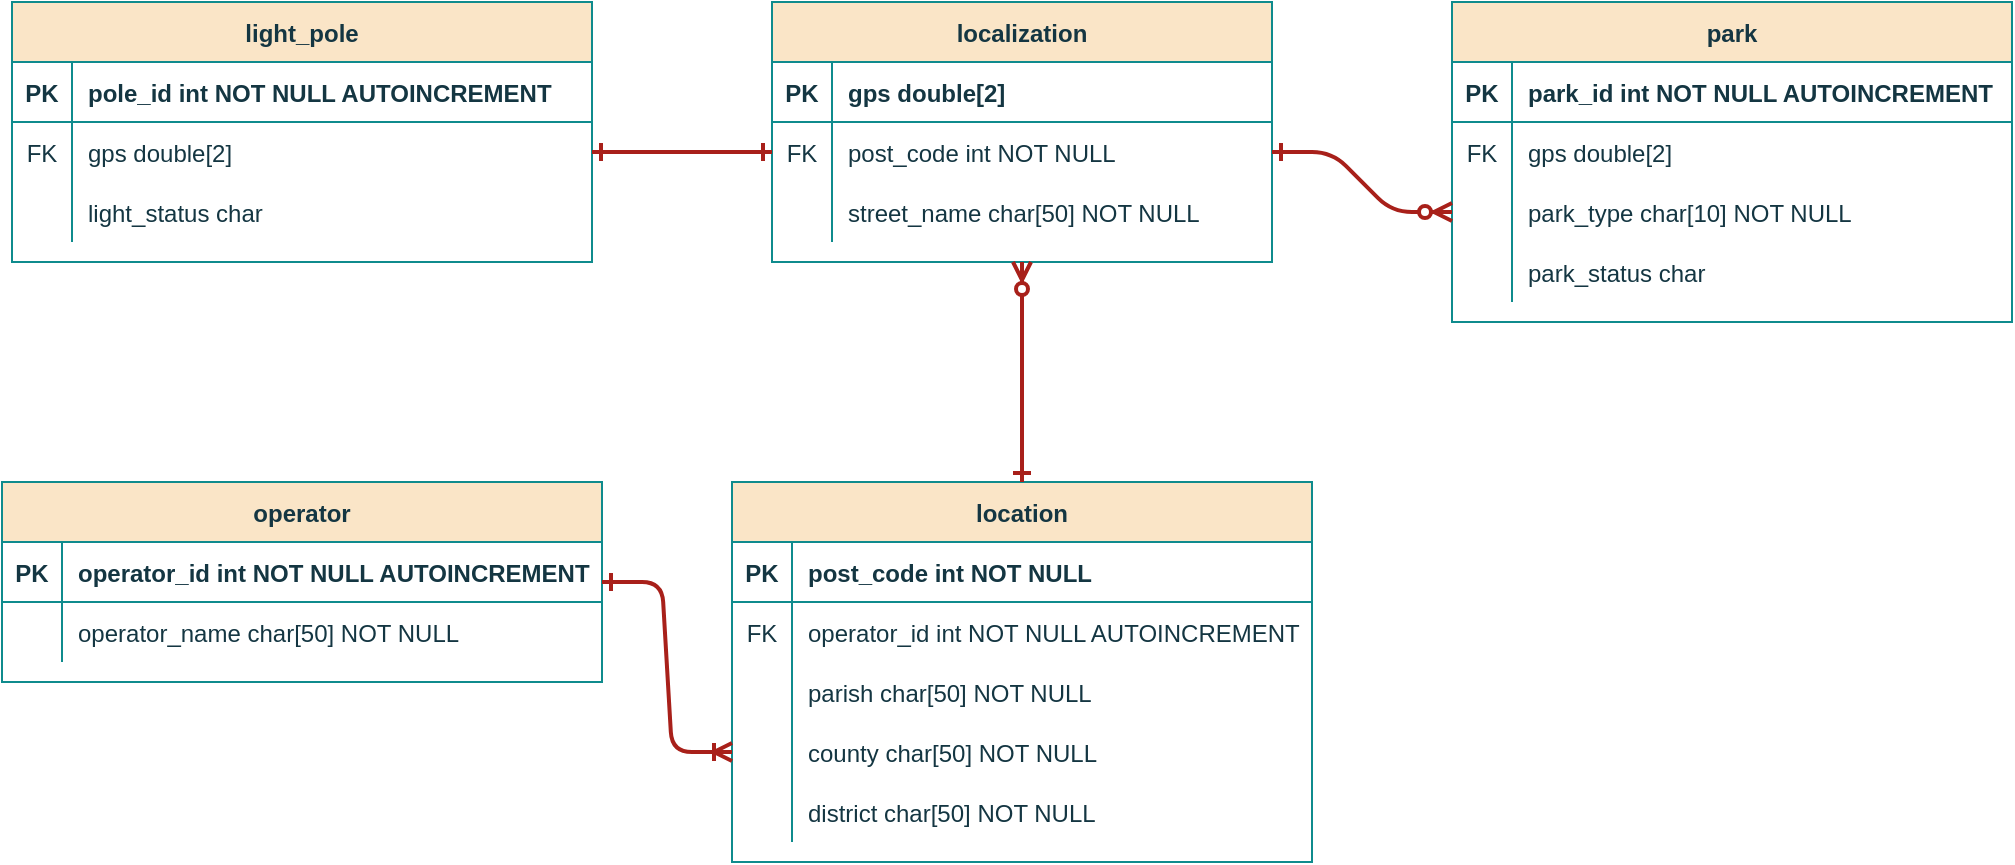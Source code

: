 <mxfile version="15.8.3" type="github">
  <diagram id="R2lEEEUBdFMjLlhIrx00" name="Page-1">
    <mxGraphModel dx="1422" dy="793" grid="1" gridSize="10" guides="1" tooltips="1" connect="1" arrows="1" fold="1" page="1" pageScale="1" pageWidth="850" pageHeight="1100" background="none" math="0" shadow="0" extFonts="Permanent Marker^https://fonts.googleapis.com/css?family=Permanent+Marker">
      <root>
        <mxCell id="0" />
        <mxCell id="1" parent="0" />
        <mxCell id="j-XfJcJ-BRer3KUw5DXA-1" value="light_pole" style="shape=table;startSize=30;container=1;collapsible=1;childLayout=tableLayout;fixedRows=1;rowLines=0;fontStyle=1;align=center;resizeLast=1;fillColor=#FAE5C7;strokeColor=#0F8B8D;fontColor=#143642;" parent="1" vertex="1">
          <mxGeometry x="40" y="40" width="290" height="130" as="geometry">
            <mxRectangle x="40" y="40" width="90" height="30" as="alternateBounds" />
          </mxGeometry>
        </mxCell>
        <mxCell id="j-XfJcJ-BRer3KUw5DXA-2" value="" style="shape=partialRectangle;collapsible=0;dropTarget=0;pointerEvents=0;fillColor=none;points=[[0,0.5],[1,0.5]];portConstraint=eastwest;top=0;left=0;right=0;bottom=1;strokeColor=#0F8B8D;fontColor=#143642;" parent="j-XfJcJ-BRer3KUw5DXA-1" vertex="1">
          <mxGeometry y="30" width="290" height="30" as="geometry" />
        </mxCell>
        <mxCell id="j-XfJcJ-BRer3KUw5DXA-3" value="PK" style="shape=partialRectangle;overflow=hidden;connectable=0;fillColor=none;top=0;left=0;bottom=0;right=0;fontStyle=1;strokeColor=#0F8B8D;fontColor=#143642;" parent="j-XfJcJ-BRer3KUw5DXA-2" vertex="1">
          <mxGeometry width="30" height="30" as="geometry">
            <mxRectangle width="30" height="30" as="alternateBounds" />
          </mxGeometry>
        </mxCell>
        <mxCell id="j-XfJcJ-BRer3KUw5DXA-4" value="pole_id int NOT NULL AUTOINCREMENT" style="shape=partialRectangle;overflow=hidden;connectable=0;fillColor=none;top=0;left=0;bottom=0;right=0;align=left;spacingLeft=6;fontStyle=1;strokeColor=#0F8B8D;fontColor=#143642;" parent="j-XfJcJ-BRer3KUw5DXA-2" vertex="1">
          <mxGeometry x="30" width="260" height="30" as="geometry">
            <mxRectangle width="260" height="30" as="alternateBounds" />
          </mxGeometry>
        </mxCell>
        <mxCell id="j-XfJcJ-BRer3KUw5DXA-12" value="" style="shape=partialRectangle;collapsible=0;dropTarget=0;pointerEvents=0;fillColor=none;top=0;left=0;bottom=0;right=0;points=[[0,0.5],[1,0.5]];portConstraint=eastwest;strokeColor=#0F8B8D;fontColor=#143642;" parent="j-XfJcJ-BRer3KUw5DXA-1" vertex="1">
          <mxGeometry y="60" width="290" height="30" as="geometry" />
        </mxCell>
        <mxCell id="j-XfJcJ-BRer3KUw5DXA-13" value="FK" style="shape=partialRectangle;connectable=0;fillColor=none;top=0;left=0;bottom=0;right=0;fontStyle=0;overflow=hidden;strokeColor=#0F8B8D;fontColor=#143642;" parent="j-XfJcJ-BRer3KUw5DXA-12" vertex="1">
          <mxGeometry width="30" height="30" as="geometry">
            <mxRectangle width="30" height="30" as="alternateBounds" />
          </mxGeometry>
        </mxCell>
        <mxCell id="j-XfJcJ-BRer3KUw5DXA-14" value="gps double[2] " style="shape=partialRectangle;connectable=0;fillColor=none;top=0;left=0;bottom=0;right=0;align=left;spacingLeft=6;fontStyle=0;overflow=hidden;strokeColor=#0F8B8D;fontColor=#143642;" parent="j-XfJcJ-BRer3KUw5DXA-12" vertex="1">
          <mxGeometry x="30" width="260" height="30" as="geometry">
            <mxRectangle width="260" height="30" as="alternateBounds" />
          </mxGeometry>
        </mxCell>
        <mxCell id="j-XfJcJ-BRer3KUw5DXA-16" value="" style="shape=partialRectangle;collapsible=0;dropTarget=0;pointerEvents=0;fillColor=none;top=0;left=0;bottom=0;right=0;points=[[0,0.5],[1,0.5]];portConstraint=eastwest;strokeColor=#0F8B8D;fontColor=#143642;" parent="j-XfJcJ-BRer3KUw5DXA-1" vertex="1">
          <mxGeometry y="90" width="290" height="30" as="geometry" />
        </mxCell>
        <mxCell id="j-XfJcJ-BRer3KUw5DXA-17" value="" style="shape=partialRectangle;connectable=0;fillColor=none;top=0;left=0;bottom=0;right=0;editable=1;overflow=hidden;strokeColor=#0F8B8D;fontColor=#143642;" parent="j-XfJcJ-BRer3KUw5DXA-16" vertex="1">
          <mxGeometry width="30" height="30" as="geometry">
            <mxRectangle width="30" height="30" as="alternateBounds" />
          </mxGeometry>
        </mxCell>
        <mxCell id="j-XfJcJ-BRer3KUw5DXA-18" value="light_status char" style="shape=partialRectangle;connectable=0;fillColor=none;top=0;left=0;bottom=0;right=0;align=left;spacingLeft=6;overflow=hidden;strokeColor=#0F8B8D;fontColor=#143642;" parent="j-XfJcJ-BRer3KUw5DXA-16" vertex="1">
          <mxGeometry x="30" width="260" height="30" as="geometry">
            <mxRectangle width="260" height="30" as="alternateBounds" />
          </mxGeometry>
        </mxCell>
        <mxCell id="j-XfJcJ-BRer3KUw5DXA-19" value="localization" style="shape=table;startSize=30;container=1;collapsible=1;childLayout=tableLayout;fixedRows=1;rowLines=0;fontStyle=1;align=center;resizeLast=1;fillColor=#FAE5C7;strokeColor=#0F8B8D;fontColor=#143642;" parent="1" vertex="1">
          <mxGeometry x="420" y="40" width="250" height="130" as="geometry">
            <mxRectangle x="300" y="510" width="90" height="30" as="alternateBounds" />
          </mxGeometry>
        </mxCell>
        <mxCell id="j-XfJcJ-BRer3KUw5DXA-20" value="" style="shape=partialRectangle;collapsible=0;dropTarget=0;pointerEvents=0;fillColor=none;points=[[0,0.5],[1,0.5]];portConstraint=eastwest;top=0;left=0;right=0;bottom=1;strokeColor=#0F8B8D;fontColor=#143642;" parent="j-XfJcJ-BRer3KUw5DXA-19" vertex="1">
          <mxGeometry y="30" width="250" height="30" as="geometry" />
        </mxCell>
        <mxCell id="j-XfJcJ-BRer3KUw5DXA-21" value="PK" style="shape=partialRectangle;overflow=hidden;connectable=0;fillColor=none;top=0;left=0;bottom=0;right=0;fontStyle=1;strokeColor=#0F8B8D;fontColor=#143642;" parent="j-XfJcJ-BRer3KUw5DXA-20" vertex="1">
          <mxGeometry width="30" height="30" as="geometry">
            <mxRectangle width="30" height="30" as="alternateBounds" />
          </mxGeometry>
        </mxCell>
        <mxCell id="j-XfJcJ-BRer3KUw5DXA-22" value="gps double[2] " style="shape=partialRectangle;overflow=hidden;connectable=0;fillColor=none;top=0;left=0;bottom=0;right=0;align=left;spacingLeft=6;fontStyle=1;strokeColor=#0F8B8D;fontColor=#143642;" parent="j-XfJcJ-BRer3KUw5DXA-20" vertex="1">
          <mxGeometry x="30" width="220" height="30" as="geometry">
            <mxRectangle width="220" height="30" as="alternateBounds" />
          </mxGeometry>
        </mxCell>
        <mxCell id="j-XfJcJ-BRer3KUw5DXA-23" value="" style="shape=partialRectangle;collapsible=0;dropTarget=0;pointerEvents=0;fillColor=none;top=0;left=0;bottom=0;right=0;points=[[0,0.5],[1,0.5]];portConstraint=eastwest;strokeColor=#0F8B8D;fontColor=#143642;" parent="j-XfJcJ-BRer3KUw5DXA-19" vertex="1">
          <mxGeometry y="60" width="250" height="30" as="geometry" />
        </mxCell>
        <mxCell id="j-XfJcJ-BRer3KUw5DXA-24" value="FK" style="shape=partialRectangle;connectable=0;fillColor=none;top=0;left=0;bottom=0;right=0;fontStyle=0;overflow=hidden;strokeColor=#0F8B8D;fontColor=#143642;" parent="j-XfJcJ-BRer3KUw5DXA-23" vertex="1">
          <mxGeometry width="30" height="30" as="geometry">
            <mxRectangle width="30" height="30" as="alternateBounds" />
          </mxGeometry>
        </mxCell>
        <mxCell id="j-XfJcJ-BRer3KUw5DXA-25" value="post_code int NOT NULL" style="shape=partialRectangle;connectable=0;fillColor=none;top=0;left=0;bottom=0;right=0;align=left;spacingLeft=6;fontStyle=0;overflow=hidden;strokeColor=#0F8B8D;fontColor=#143642;" parent="j-XfJcJ-BRer3KUw5DXA-23" vertex="1">
          <mxGeometry x="30" width="220" height="30" as="geometry">
            <mxRectangle width="220" height="30" as="alternateBounds" />
          </mxGeometry>
        </mxCell>
        <mxCell id="j-XfJcJ-BRer3KUw5DXA-26" value="" style="shape=partialRectangle;collapsible=0;dropTarget=0;pointerEvents=0;fillColor=none;top=0;left=0;bottom=0;right=0;points=[[0,0.5],[1,0.5]];portConstraint=eastwest;strokeColor=#0F8B8D;fontColor=#143642;" parent="j-XfJcJ-BRer3KUw5DXA-19" vertex="1">
          <mxGeometry y="90" width="250" height="30" as="geometry" />
        </mxCell>
        <mxCell id="j-XfJcJ-BRer3KUw5DXA-27" value="" style="shape=partialRectangle;connectable=0;fillColor=none;top=0;left=0;bottom=0;right=0;editable=1;overflow=hidden;strokeColor=#0F8B8D;fontColor=#143642;" parent="j-XfJcJ-BRer3KUw5DXA-26" vertex="1">
          <mxGeometry width="30" height="30" as="geometry">
            <mxRectangle width="30" height="30" as="alternateBounds" />
          </mxGeometry>
        </mxCell>
        <mxCell id="j-XfJcJ-BRer3KUw5DXA-28" value="street_name char[50] NOT NULL" style="shape=partialRectangle;connectable=0;fillColor=none;top=0;left=0;bottom=0;right=0;align=left;spacingLeft=6;overflow=hidden;strokeColor=#0F8B8D;fontColor=#143642;" parent="j-XfJcJ-BRer3KUw5DXA-26" vertex="1">
          <mxGeometry x="30" width="220" height="30" as="geometry">
            <mxRectangle width="220" height="30" as="alternateBounds" />
          </mxGeometry>
        </mxCell>
        <mxCell id="j-XfJcJ-BRer3KUw5DXA-29" value="location" style="shape=table;startSize=30;container=1;collapsible=1;childLayout=tableLayout;fixedRows=1;rowLines=0;fontStyle=1;align=center;resizeLast=1;fillColor=#FAE5C7;strokeColor=#0F8B8D;fontColor=#143642;" parent="1" vertex="1">
          <mxGeometry x="400" y="280" width="290" height="190" as="geometry">
            <mxRectangle x="300" y="510" width="90" height="30" as="alternateBounds" />
          </mxGeometry>
        </mxCell>
        <mxCell id="j-XfJcJ-BRer3KUw5DXA-30" value="" style="shape=partialRectangle;collapsible=0;dropTarget=0;pointerEvents=0;fillColor=none;points=[[0,0.5],[1,0.5]];portConstraint=eastwest;top=0;left=0;right=0;bottom=1;strokeColor=#0F8B8D;fontColor=#143642;" parent="j-XfJcJ-BRer3KUw5DXA-29" vertex="1">
          <mxGeometry y="30" width="290" height="30" as="geometry" />
        </mxCell>
        <mxCell id="j-XfJcJ-BRer3KUw5DXA-31" value="PK" style="shape=partialRectangle;overflow=hidden;connectable=0;fillColor=none;top=0;left=0;bottom=0;right=0;fontStyle=1;strokeColor=#0F8B8D;fontColor=#143642;" parent="j-XfJcJ-BRer3KUw5DXA-30" vertex="1">
          <mxGeometry width="30" height="30" as="geometry">
            <mxRectangle width="30" height="30" as="alternateBounds" />
          </mxGeometry>
        </mxCell>
        <mxCell id="j-XfJcJ-BRer3KUw5DXA-32" value="post_code int NOT NULL " style="shape=partialRectangle;overflow=hidden;connectable=0;fillColor=none;top=0;left=0;bottom=0;right=0;align=left;spacingLeft=6;fontStyle=1;strokeColor=#0F8B8D;fontColor=#143642;" parent="j-XfJcJ-BRer3KUw5DXA-30" vertex="1">
          <mxGeometry x="30" width="260" height="30" as="geometry">
            <mxRectangle width="260" height="30" as="alternateBounds" />
          </mxGeometry>
        </mxCell>
        <mxCell id="j-XfJcJ-BRer3KUw5DXA-60" value="" style="shape=partialRectangle;collapsible=0;dropTarget=0;pointerEvents=0;fillColor=none;top=0;left=0;bottom=0;right=0;points=[[0,0.5],[1,0.5]];portConstraint=eastwest;strokeColor=#0F8B8D;fontColor=#143642;" parent="j-XfJcJ-BRer3KUw5DXA-29" vertex="1">
          <mxGeometry y="60" width="290" height="30" as="geometry" />
        </mxCell>
        <mxCell id="j-XfJcJ-BRer3KUw5DXA-61" value="FK" style="shape=partialRectangle;connectable=0;fillColor=none;top=0;left=0;bottom=0;right=0;fontStyle=0;overflow=hidden;strokeColor=#0F8B8D;fontColor=#143642;" parent="j-XfJcJ-BRer3KUw5DXA-60" vertex="1">
          <mxGeometry width="30" height="30" as="geometry">
            <mxRectangle width="30" height="30" as="alternateBounds" />
          </mxGeometry>
        </mxCell>
        <mxCell id="j-XfJcJ-BRer3KUw5DXA-62" value="operator_id int NOT NULL AUTOINCREMENT" style="shape=partialRectangle;connectable=0;fillColor=none;top=0;left=0;bottom=0;right=0;align=left;spacingLeft=6;fontStyle=0;overflow=hidden;strokeColor=#0F8B8D;fontColor=#143642;" parent="j-XfJcJ-BRer3KUw5DXA-60" vertex="1">
          <mxGeometry x="30" width="260" height="30" as="geometry">
            <mxRectangle width="260" height="30" as="alternateBounds" />
          </mxGeometry>
        </mxCell>
        <mxCell id="j-XfJcJ-BRer3KUw5DXA-36" value="" style="shape=partialRectangle;collapsible=0;dropTarget=0;pointerEvents=0;fillColor=none;top=0;left=0;bottom=0;right=0;points=[[0,0.5],[1,0.5]];portConstraint=eastwest;strokeColor=#0F8B8D;fontColor=#143642;" parent="j-XfJcJ-BRer3KUw5DXA-29" vertex="1">
          <mxGeometry y="90" width="290" height="30" as="geometry" />
        </mxCell>
        <mxCell id="j-XfJcJ-BRer3KUw5DXA-37" value="" style="shape=partialRectangle;connectable=0;fillColor=none;top=0;left=0;bottom=0;right=0;editable=1;overflow=hidden;strokeColor=#0F8B8D;fontColor=#143642;" parent="j-XfJcJ-BRer3KUw5DXA-36" vertex="1">
          <mxGeometry width="30" height="30" as="geometry">
            <mxRectangle width="30" height="30" as="alternateBounds" />
          </mxGeometry>
        </mxCell>
        <mxCell id="j-XfJcJ-BRer3KUw5DXA-38" value="parish char[50] NOT NULL" style="shape=partialRectangle;connectable=0;fillColor=none;top=0;left=0;bottom=0;right=0;align=left;spacingLeft=6;overflow=hidden;strokeColor=#0F8B8D;fontColor=#143642;" parent="j-XfJcJ-BRer3KUw5DXA-36" vertex="1">
          <mxGeometry x="30" width="260" height="30" as="geometry">
            <mxRectangle width="260" height="30" as="alternateBounds" />
          </mxGeometry>
        </mxCell>
        <mxCell id="j-XfJcJ-BRer3KUw5DXA-39" value="" style="shape=partialRectangle;collapsible=0;dropTarget=0;pointerEvents=0;fillColor=none;top=0;left=0;bottom=0;right=0;points=[[0,0.5],[1,0.5]];portConstraint=eastwest;strokeColor=#0F8B8D;fontColor=#143642;" parent="j-XfJcJ-BRer3KUw5DXA-29" vertex="1">
          <mxGeometry y="120" width="290" height="30" as="geometry" />
        </mxCell>
        <mxCell id="j-XfJcJ-BRer3KUw5DXA-40" value="" style="shape=partialRectangle;connectable=0;fillColor=none;top=0;left=0;bottom=0;right=0;editable=1;overflow=hidden;strokeColor=#0F8B8D;fontColor=#143642;" parent="j-XfJcJ-BRer3KUw5DXA-39" vertex="1">
          <mxGeometry width="30" height="30" as="geometry">
            <mxRectangle width="30" height="30" as="alternateBounds" />
          </mxGeometry>
        </mxCell>
        <mxCell id="j-XfJcJ-BRer3KUw5DXA-41" value="county char[50] NOT NULL" style="shape=partialRectangle;connectable=0;fillColor=none;top=0;left=0;bottom=0;right=0;align=left;spacingLeft=6;overflow=hidden;strokeColor=#0F8B8D;fontColor=#143642;" parent="j-XfJcJ-BRer3KUw5DXA-39" vertex="1">
          <mxGeometry x="30" width="260" height="30" as="geometry">
            <mxRectangle width="260" height="30" as="alternateBounds" />
          </mxGeometry>
        </mxCell>
        <mxCell id="j-XfJcJ-BRer3KUw5DXA-42" value="" style="shape=partialRectangle;collapsible=0;dropTarget=0;pointerEvents=0;fillColor=none;top=0;left=0;bottom=0;right=0;points=[[0,0.5],[1,0.5]];portConstraint=eastwest;strokeColor=#0F8B8D;fontColor=#143642;" parent="j-XfJcJ-BRer3KUw5DXA-29" vertex="1">
          <mxGeometry y="150" width="290" height="30" as="geometry" />
        </mxCell>
        <mxCell id="j-XfJcJ-BRer3KUw5DXA-43" value="" style="shape=partialRectangle;connectable=0;fillColor=none;top=0;left=0;bottom=0;right=0;editable=1;overflow=hidden;strokeColor=#0F8B8D;fontColor=#143642;" parent="j-XfJcJ-BRer3KUw5DXA-42" vertex="1">
          <mxGeometry width="30" height="30" as="geometry">
            <mxRectangle width="30" height="30" as="alternateBounds" />
          </mxGeometry>
        </mxCell>
        <mxCell id="j-XfJcJ-BRer3KUw5DXA-44" value="district char[50] NOT NULL" style="shape=partialRectangle;connectable=0;fillColor=none;top=0;left=0;bottom=0;right=0;align=left;spacingLeft=6;overflow=hidden;strokeColor=#0F8B8D;fontColor=#143642;" parent="j-XfJcJ-BRer3KUw5DXA-42" vertex="1">
          <mxGeometry x="30" width="260" height="30" as="geometry">
            <mxRectangle width="260" height="30" as="alternateBounds" />
          </mxGeometry>
        </mxCell>
        <mxCell id="j-XfJcJ-BRer3KUw5DXA-45" value="operator" style="shape=table;startSize=30;container=1;collapsible=1;childLayout=tableLayout;fixedRows=1;rowLines=0;fontStyle=1;align=center;resizeLast=1;fillColor=#FAE5C7;strokeColor=#0F8B8D;fontColor=#143642;" parent="1" vertex="1">
          <mxGeometry x="35" y="280" width="300" height="100" as="geometry">
            <mxRectangle x="300" y="510" width="90" height="30" as="alternateBounds" />
          </mxGeometry>
        </mxCell>
        <mxCell id="j-XfJcJ-BRer3KUw5DXA-46" value="" style="shape=partialRectangle;collapsible=0;dropTarget=0;pointerEvents=0;fillColor=none;points=[[0,0.5],[1,0.5]];portConstraint=eastwest;top=0;left=0;right=0;bottom=1;strokeColor=#0F8B8D;fontColor=#143642;" parent="j-XfJcJ-BRer3KUw5DXA-45" vertex="1">
          <mxGeometry y="30" width="300" height="30" as="geometry" />
        </mxCell>
        <mxCell id="j-XfJcJ-BRer3KUw5DXA-47" value="PK" style="shape=partialRectangle;overflow=hidden;connectable=0;fillColor=none;top=0;left=0;bottom=0;right=0;fontStyle=1;strokeColor=#0F8B8D;fontColor=#143642;" parent="j-XfJcJ-BRer3KUw5DXA-46" vertex="1">
          <mxGeometry width="30" height="30" as="geometry">
            <mxRectangle width="30" height="30" as="alternateBounds" />
          </mxGeometry>
        </mxCell>
        <mxCell id="j-XfJcJ-BRer3KUw5DXA-48" value="operator_id int NOT NULL AUTOINCREMENT" style="shape=partialRectangle;overflow=hidden;connectable=0;fillColor=none;top=0;left=0;bottom=0;right=0;align=left;spacingLeft=6;fontStyle=1;strokeColor=#0F8B8D;fontColor=#143642;" parent="j-XfJcJ-BRer3KUw5DXA-46" vertex="1">
          <mxGeometry x="30" width="270" height="30" as="geometry">
            <mxRectangle width="270" height="30" as="alternateBounds" />
          </mxGeometry>
        </mxCell>
        <mxCell id="j-XfJcJ-BRer3KUw5DXA-49" value="" style="shape=partialRectangle;collapsible=0;dropTarget=0;pointerEvents=0;fillColor=none;top=0;left=0;bottom=0;right=0;points=[[0,0.5],[1,0.5]];portConstraint=eastwest;strokeColor=#0F8B8D;fontColor=#143642;" parent="j-XfJcJ-BRer3KUw5DXA-45" vertex="1">
          <mxGeometry y="60" width="300" height="30" as="geometry" />
        </mxCell>
        <mxCell id="j-XfJcJ-BRer3KUw5DXA-50" value="" style="shape=partialRectangle;connectable=0;fillColor=none;top=0;left=0;bottom=0;right=0;editable=1;overflow=hidden;strokeColor=#0F8B8D;fontColor=#143642;" parent="j-XfJcJ-BRer3KUw5DXA-49" vertex="1">
          <mxGeometry width="30" height="30" as="geometry">
            <mxRectangle width="30" height="30" as="alternateBounds" />
          </mxGeometry>
        </mxCell>
        <mxCell id="j-XfJcJ-BRer3KUw5DXA-51" value="operator_name char[50] NOT NULL" style="shape=partialRectangle;connectable=0;fillColor=none;top=0;left=0;bottom=0;right=0;align=left;spacingLeft=6;overflow=hidden;strokeColor=#0F8B8D;fontColor=#143642;" parent="j-XfJcJ-BRer3KUw5DXA-49" vertex="1">
          <mxGeometry x="30" width="270" height="30" as="geometry">
            <mxRectangle width="270" height="30" as="alternateBounds" />
          </mxGeometry>
        </mxCell>
        <mxCell id="j-XfJcJ-BRer3KUw5DXA-63" value="park" style="shape=table;startSize=30;container=1;collapsible=1;childLayout=tableLayout;fixedRows=1;rowLines=0;fontStyle=1;align=center;resizeLast=1;fillColor=#FAE5C7;strokeColor=#0F8B8D;fontColor=#143642;" parent="1" vertex="1">
          <mxGeometry x="760" y="40" width="280" height="160" as="geometry">
            <mxRectangle x="300" y="510" width="90" height="30" as="alternateBounds" />
          </mxGeometry>
        </mxCell>
        <mxCell id="j-XfJcJ-BRer3KUw5DXA-64" value="" style="shape=partialRectangle;collapsible=0;dropTarget=0;pointerEvents=0;fillColor=none;points=[[0,0.5],[1,0.5]];portConstraint=eastwest;top=0;left=0;right=0;bottom=1;strokeColor=#0F8B8D;fontColor=#143642;" parent="j-XfJcJ-BRer3KUw5DXA-63" vertex="1">
          <mxGeometry y="30" width="280" height="30" as="geometry" />
        </mxCell>
        <mxCell id="j-XfJcJ-BRer3KUw5DXA-65" value="PK" style="shape=partialRectangle;overflow=hidden;connectable=0;fillColor=none;top=0;left=0;bottom=0;right=0;fontStyle=1;strokeColor=#0F8B8D;fontColor=#143642;" parent="j-XfJcJ-BRer3KUw5DXA-64" vertex="1">
          <mxGeometry width="30" height="30" as="geometry">
            <mxRectangle width="30" height="30" as="alternateBounds" />
          </mxGeometry>
        </mxCell>
        <mxCell id="j-XfJcJ-BRer3KUw5DXA-66" value="park_id int NOT NULL AUTOINCREMENT" style="shape=partialRectangle;overflow=hidden;connectable=0;fillColor=none;top=0;left=0;bottom=0;right=0;align=left;spacingLeft=6;fontStyle=1;strokeColor=#0F8B8D;fontColor=#143642;" parent="j-XfJcJ-BRer3KUw5DXA-64" vertex="1">
          <mxGeometry x="30" width="250" height="30" as="geometry">
            <mxRectangle width="250" height="30" as="alternateBounds" />
          </mxGeometry>
        </mxCell>
        <mxCell id="j-XfJcJ-BRer3KUw5DXA-67" value="" style="shape=partialRectangle;collapsible=0;dropTarget=0;pointerEvents=0;fillColor=none;top=0;left=0;bottom=0;right=0;points=[[0,0.5],[1,0.5]];portConstraint=eastwest;strokeColor=#0F8B8D;fontColor=#143642;" parent="j-XfJcJ-BRer3KUw5DXA-63" vertex="1">
          <mxGeometry y="60" width="280" height="30" as="geometry" />
        </mxCell>
        <mxCell id="j-XfJcJ-BRer3KUw5DXA-68" value="FK" style="shape=partialRectangle;connectable=0;fillColor=none;top=0;left=0;bottom=0;right=0;fontStyle=0;overflow=hidden;strokeColor=#0F8B8D;fontColor=#143642;" parent="j-XfJcJ-BRer3KUw5DXA-67" vertex="1">
          <mxGeometry width="30" height="30" as="geometry">
            <mxRectangle width="30" height="30" as="alternateBounds" />
          </mxGeometry>
        </mxCell>
        <mxCell id="j-XfJcJ-BRer3KUw5DXA-69" value="gps double[2] " style="shape=partialRectangle;connectable=0;fillColor=none;top=0;left=0;bottom=0;right=0;align=left;spacingLeft=6;fontStyle=0;overflow=hidden;strokeColor=#0F8B8D;fontColor=#143642;" parent="j-XfJcJ-BRer3KUw5DXA-67" vertex="1">
          <mxGeometry x="30" width="250" height="30" as="geometry">
            <mxRectangle width="250" height="30" as="alternateBounds" />
          </mxGeometry>
        </mxCell>
        <mxCell id="j-XfJcJ-BRer3KUw5DXA-73" value="" style="shape=partialRectangle;collapsible=0;dropTarget=0;pointerEvents=0;fillColor=none;top=0;left=0;bottom=0;right=0;points=[[0,0.5],[1,0.5]];portConstraint=eastwest;strokeColor=#0F8B8D;fontColor=#143642;" parent="j-XfJcJ-BRer3KUw5DXA-63" vertex="1">
          <mxGeometry y="90" width="280" height="30" as="geometry" />
        </mxCell>
        <mxCell id="j-XfJcJ-BRer3KUw5DXA-74" value="" style="shape=partialRectangle;connectable=0;fillColor=none;top=0;left=0;bottom=0;right=0;fontStyle=0;overflow=hidden;strokeColor=#0F8B8D;fontColor=#143642;" parent="j-XfJcJ-BRer3KUw5DXA-73" vertex="1">
          <mxGeometry width="30" height="30" as="geometry">
            <mxRectangle width="30" height="30" as="alternateBounds" />
          </mxGeometry>
        </mxCell>
        <mxCell id="j-XfJcJ-BRer3KUw5DXA-75" value="park_type char[10] NOT NULL" style="shape=partialRectangle;connectable=0;fillColor=none;top=0;left=0;bottom=0;right=0;align=left;spacingLeft=6;fontStyle=0;overflow=hidden;strokeColor=#0F8B8D;fontColor=#143642;" parent="j-XfJcJ-BRer3KUw5DXA-73" vertex="1">
          <mxGeometry x="30" width="250" height="30" as="geometry">
            <mxRectangle width="250" height="30" as="alternateBounds" />
          </mxGeometry>
        </mxCell>
        <mxCell id="j-XfJcJ-BRer3KUw5DXA-70" value="" style="shape=partialRectangle;collapsible=0;dropTarget=0;pointerEvents=0;fillColor=none;top=0;left=0;bottom=0;right=0;points=[[0,0.5],[1,0.5]];portConstraint=eastwest;strokeColor=#0F8B8D;fontColor=#143642;" parent="j-XfJcJ-BRer3KUw5DXA-63" vertex="1">
          <mxGeometry y="120" width="280" height="30" as="geometry" />
        </mxCell>
        <mxCell id="j-XfJcJ-BRer3KUw5DXA-71" value="" style="shape=partialRectangle;connectable=0;fillColor=none;top=0;left=0;bottom=0;right=0;editable=1;overflow=hidden;strokeColor=#0F8B8D;fontColor=#143642;" parent="j-XfJcJ-BRer3KUw5DXA-70" vertex="1">
          <mxGeometry width="30" height="30" as="geometry">
            <mxRectangle width="30" height="30" as="alternateBounds" />
          </mxGeometry>
        </mxCell>
        <mxCell id="j-XfJcJ-BRer3KUw5DXA-72" value="park_status char" style="shape=partialRectangle;connectable=0;fillColor=none;top=0;left=0;bottom=0;right=0;align=left;spacingLeft=6;overflow=hidden;strokeColor=#0F8B8D;fontColor=#143642;" parent="j-XfJcJ-BRer3KUw5DXA-70" vertex="1">
          <mxGeometry x="30" width="250" height="30" as="geometry">
            <mxRectangle width="250" height="30" as="alternateBounds" />
          </mxGeometry>
        </mxCell>
        <mxCell id="j-XfJcJ-BRer3KUw5DXA-76" value="" style="endArrow=ERoneToMany;startArrow=ERone;endFill=0;startFill=0;exitX=1;exitY=0.5;exitDx=0;exitDy=0;entryX=0;entryY=0.5;entryDx=0;entryDy=0;strokeWidth=2;edgeStyle=entityRelationEdgeStyle;labelBackgroundColor=#DAD2D8;strokeColor=#A8201A;fontColor=#143642;" parent="1" source="j-XfJcJ-BRer3KUw5DXA-45" target="j-XfJcJ-BRer3KUw5DXA-39" edge="1">
          <mxGeometry width="100" height="100" relative="1" as="geometry">
            <mxPoint x="290" y="354" as="sourcePoint" />
            <mxPoint x="400" y="384" as="targetPoint" />
          </mxGeometry>
        </mxCell>
        <mxCell id="j-XfJcJ-BRer3KUw5DXA-77" value="" style="edgeStyle=entityRelationEdgeStyle;endArrow=ERzeroToMany;startArrow=ERone;endFill=1;startFill=0;exitX=1;exitY=0.5;exitDx=0;exitDy=0;entryX=0;entryY=0.5;entryDx=0;entryDy=0;strokeWidth=2;labelBackgroundColor=#DAD2D8;strokeColor=#A8201A;fontColor=#143642;" parent="1" source="j-XfJcJ-BRer3KUw5DXA-23" target="j-XfJcJ-BRer3KUw5DXA-73" edge="1">
          <mxGeometry width="100" height="100" relative="1" as="geometry">
            <mxPoint x="650" y="120" as="sourcePoint" />
            <mxPoint x="760" y="150" as="targetPoint" />
          </mxGeometry>
        </mxCell>
        <mxCell id="j-XfJcJ-BRer3KUw5DXA-78" value="" style="edgeStyle=orthogonalEdgeStyle;endArrow=ERzeroToMany;startArrow=ERone;endFill=1;startFill=0;exitX=0.5;exitY=0;exitDx=0;exitDy=0;entryX=0.5;entryY=1;entryDx=0;entryDy=0;strokeWidth=2;labelBackgroundColor=#DAD2D8;strokeColor=#A8201A;fontColor=#143642;" parent="1" source="j-XfJcJ-BRer3KUw5DXA-29" target="j-XfJcJ-BRer3KUw5DXA-19" edge="1">
          <mxGeometry width="100" height="100" relative="1" as="geometry">
            <mxPoint x="570" y="220" as="sourcePoint" />
            <mxPoint x="680" y="250" as="targetPoint" />
          </mxGeometry>
        </mxCell>
        <mxCell id="j-XfJcJ-BRer3KUw5DXA-79" value="" style="edgeStyle=entityRelationEdgeStyle;endArrow=ERone;startArrow=ERone;endFill=0;startFill=0;exitX=1;exitY=0.5;exitDx=0;exitDy=0;entryX=0;entryY=0.5;entryDx=0;entryDy=0;strokeWidth=2;labelBackgroundColor=#DAD2D8;strokeColor=#A8201A;fontColor=#143642;" parent="1" source="j-XfJcJ-BRer3KUw5DXA-12" target="j-XfJcJ-BRer3KUw5DXA-23" edge="1">
          <mxGeometry width="100" height="100" relative="1" as="geometry">
            <mxPoint x="280" y="120" as="sourcePoint" />
            <mxPoint x="390" y="150" as="targetPoint" />
          </mxGeometry>
        </mxCell>
      </root>
    </mxGraphModel>
  </diagram>
</mxfile>
